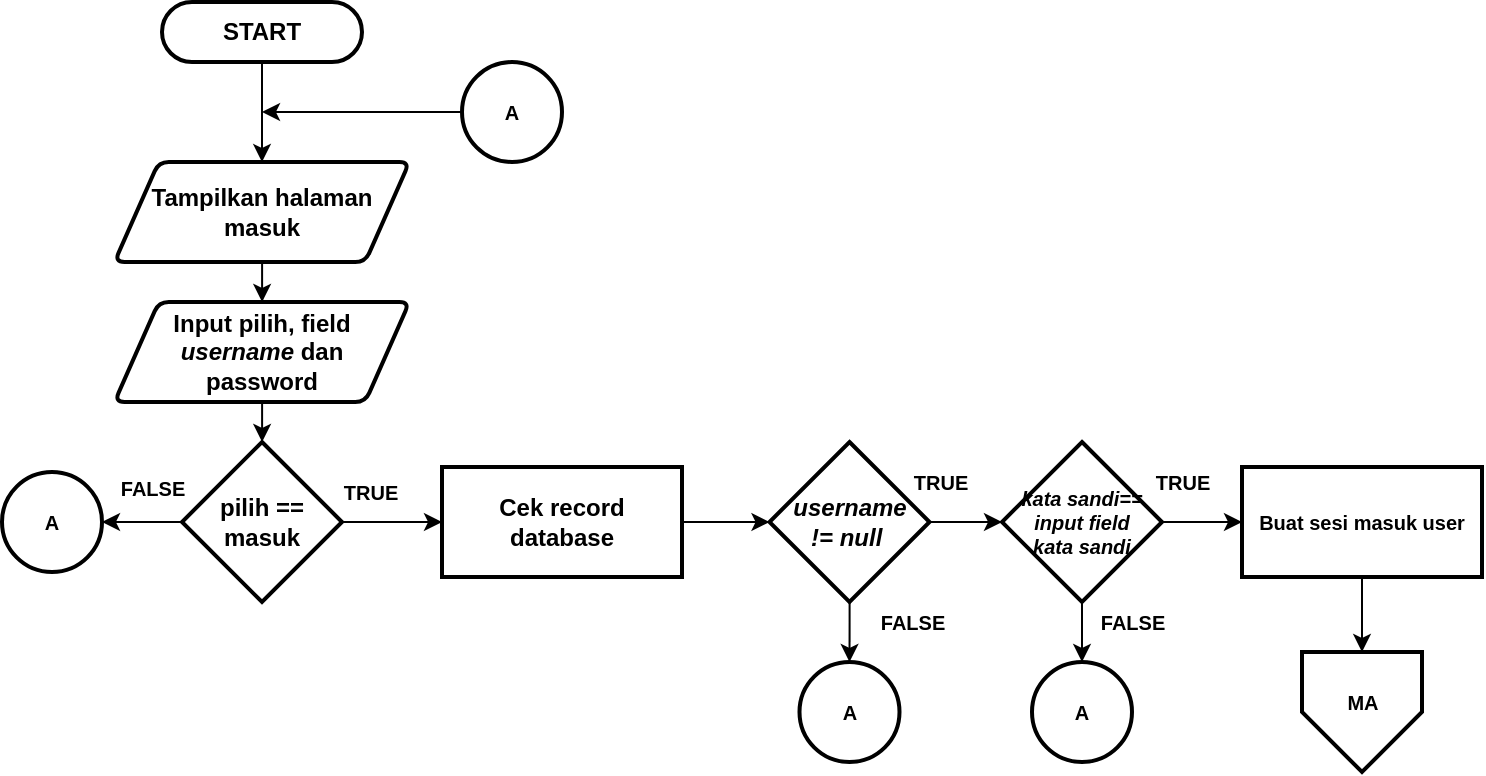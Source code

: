 <mxfile version="14.2.9" type="device"><diagram id="69oSUe1p_X5P3evOlQN-" name="Page-1"><mxGraphModel dx="1019" dy="1661" grid="1" gridSize="10" guides="1" tooltips="1" connect="1" arrows="1" fold="1" page="1" pageScale="1" pageWidth="827" pageHeight="1169" math="0" shadow="0"><root><mxCell id="0"/><mxCell id="1" parent="0"/><mxCell id="yv57A4aCft9RbrZBexvl-2" style="edgeStyle=orthogonalEdgeStyle;rounded=0;orthogonalLoop=1;jettySize=auto;html=1;entryX=0.5;entryY=0;entryDx=0;entryDy=0;" parent="1" source="rsrmureQloupQ6FpY0Y4-1" target="yv57A4aCft9RbrZBexvl-1" edge="1"><mxGeometry relative="1" as="geometry"/></mxCell><mxCell id="rsrmureQloupQ6FpY0Y4-1" value="&lt;span&gt;START&lt;/span&gt;" style="rounded=1;whiteSpace=wrap;html=1;absoluteArcSize=1;arcSize=64;strokeWidth=2;fontStyle=1" parent="1" vertex="1"><mxGeometry x="90" y="-1120" width="100" height="30" as="geometry"/></mxCell><mxCell id="rsrmureQloupQ6FpY0Y4-6" style="edgeStyle=orthogonalEdgeStyle;rounded=0;orthogonalLoop=1;jettySize=auto;html=1;entryX=0.5;entryY=0;entryDx=0;entryDy=0;entryPerimeter=0;fontSize=12;" parent="1" edge="1"><mxGeometry relative="1" as="geometry"><mxPoint x="500" y="430" as="sourcePoint"/><Array as="points"><mxPoint x="500" y="470"/><mxPoint x="600" y="470"/><mxPoint x="600" y="130"/><mxPoint x="700" y="130"/></Array></mxGeometry></mxCell><mxCell id="rsrmureQloupQ6FpY0Y4-7" style="edgeStyle=orthogonalEdgeStyle;rounded=0;orthogonalLoop=1;jettySize=auto;html=1;entryX=0.5;entryY=0;entryDx=0;entryDy=0;entryPerimeter=0;fontSize=12;" parent="1" edge="1"><mxGeometry relative="1" as="geometry"><mxPoint x="480" y="400" as="sourcePoint"/><Array as="points"><mxPoint x="480" y="440"/><mxPoint x="580" y="440"/><mxPoint x="580" y="100"/><mxPoint x="680" y="100"/></Array></mxGeometry></mxCell><mxCell id="NdwZXRMTqd_Qo4pJmeZn-2" style="edgeStyle=orthogonalEdgeStyle;rounded=0;orthogonalLoop=1;jettySize=auto;html=1;" parent="1" source="yv57A4aCft9RbrZBexvl-1" target="NdwZXRMTqd_Qo4pJmeZn-1" edge="1"><mxGeometry relative="1" as="geometry"/></mxCell><mxCell id="yv57A4aCft9RbrZBexvl-1" value="Tampilkan halaman&lt;br&gt;masuk" style="shape=parallelogram;html=1;strokeWidth=2;perimeter=parallelogramPerimeter;whiteSpace=wrap;rounded=1;arcSize=10;size=0.15;fontStyle=1" parent="1" vertex="1"><mxGeometry x="66.25" y="-1040" width="147.5" height="50" as="geometry"/></mxCell><mxCell id="NdwZXRMTqd_Qo4pJmeZn-5" style="edgeStyle=orthogonalEdgeStyle;rounded=0;orthogonalLoop=1;jettySize=auto;html=1;entryX=0.5;entryY=0;entryDx=0;entryDy=0;" parent="1" source="NdwZXRMTqd_Qo4pJmeZn-1" target="NdwZXRMTqd_Qo4pJmeZn-4" edge="1"><mxGeometry relative="1" as="geometry"/></mxCell><mxCell id="NdwZXRMTqd_Qo4pJmeZn-1" value="Input pilih, field &lt;br&gt;&lt;i&gt;username &lt;/i&gt;dan &lt;br&gt;password" style="shape=parallelogram;html=1;strokeWidth=2;perimeter=parallelogramPerimeter;whiteSpace=wrap;rounded=1;arcSize=10;size=0.15;fontStyle=1" parent="1" vertex="1"><mxGeometry x="66.25" y="-970" width="147.5" height="50" as="geometry"/></mxCell><mxCell id="NdwZXRMTqd_Qo4pJmeZn-7" style="edgeStyle=orthogonalEdgeStyle;rounded=0;orthogonalLoop=1;jettySize=auto;html=1;entryX=0;entryY=0.5;entryDx=0;entryDy=0;" parent="1" source="NdwZXRMTqd_Qo4pJmeZn-4" target="NdwZXRMTqd_Qo4pJmeZn-6" edge="1"><mxGeometry relative="1" as="geometry"/></mxCell><mxCell id="NdwZXRMTqd_Qo4pJmeZn-23" style="edgeStyle=orthogonalEdgeStyle;rounded=0;orthogonalLoop=1;jettySize=auto;html=1;entryX=1;entryY=0.5;entryDx=0;entryDy=0;fontSize=10;" parent="1" source="NdwZXRMTqd_Qo4pJmeZn-4" target="NdwZXRMTqd_Qo4pJmeZn-22" edge="1"><mxGeometry relative="1" as="geometry"/></mxCell><mxCell id="NdwZXRMTqd_Qo4pJmeZn-4" value="&lt;b&gt;pilih == &lt;br&gt;masuk&lt;/b&gt;" style="rhombus;whiteSpace=wrap;html=1;strokeWidth=2;" parent="1" vertex="1"><mxGeometry x="100" y="-900" width="80" height="80" as="geometry"/></mxCell><mxCell id="NdwZXRMTqd_Qo4pJmeZn-13" style="edgeStyle=orthogonalEdgeStyle;rounded=0;orthogonalLoop=1;jettySize=auto;html=1;entryX=0;entryY=0.5;entryDx=0;entryDy=0;" parent="1" source="NdwZXRMTqd_Qo4pJmeZn-6" target="NdwZXRMTqd_Qo4pJmeZn-11" edge="1"><mxGeometry relative="1" as="geometry"/></mxCell><mxCell id="NdwZXRMTqd_Qo4pJmeZn-6" value="Cek record database" style="rounded=0;whiteSpace=wrap;html=1;strokeWidth=2;fontStyle=1" parent="1" vertex="1"><mxGeometry x="230" y="-887.5" width="120" height="55" as="geometry"/></mxCell><mxCell id="NdwZXRMTqd_Qo4pJmeZn-16" style="edgeStyle=orthogonalEdgeStyle;rounded=0;orthogonalLoop=1;jettySize=auto;html=1;" parent="1" source="NdwZXRMTqd_Qo4pJmeZn-11" target="NdwZXRMTqd_Qo4pJmeZn-15" edge="1"><mxGeometry relative="1" as="geometry"/></mxCell><mxCell id="NdwZXRMTqd_Qo4pJmeZn-26" style="edgeStyle=orthogonalEdgeStyle;rounded=0;orthogonalLoop=1;jettySize=auto;html=1;entryX=0.5;entryY=0;entryDx=0;entryDy=0;fontSize=10;" parent="1" source="NdwZXRMTqd_Qo4pJmeZn-11" target="NdwZXRMTqd_Qo4pJmeZn-24" edge="1"><mxGeometry relative="1" as="geometry"/></mxCell><mxCell id="NdwZXRMTqd_Qo4pJmeZn-11" value="&lt;b&gt;&lt;i&gt;username&lt;br&gt;!= null&amp;nbsp;&lt;/i&gt;&lt;/b&gt;" style="rhombus;whiteSpace=wrap;html=1;strokeWidth=2;" parent="1" vertex="1"><mxGeometry x="393.75" y="-900" width="80" height="80" as="geometry"/></mxCell><mxCell id="NdwZXRMTqd_Qo4pJmeZn-12" style="edgeStyle=orthogonalEdgeStyle;rounded=0;orthogonalLoop=1;jettySize=auto;html=1;exitX=0.5;exitY=1;exitDx=0;exitDy=0;" parent="1" source="NdwZXRMTqd_Qo4pJmeZn-6" target="NdwZXRMTqd_Qo4pJmeZn-6" edge="1"><mxGeometry relative="1" as="geometry"/></mxCell><mxCell id="NdwZXRMTqd_Qo4pJmeZn-28" style="edgeStyle=orthogonalEdgeStyle;rounded=0;orthogonalLoop=1;jettySize=auto;html=1;entryX=0.5;entryY=0;entryDx=0;entryDy=0;fontSize=10;" parent="1" source="NdwZXRMTqd_Qo4pJmeZn-15" target="NdwZXRMTqd_Qo4pJmeZn-27" edge="1"><mxGeometry relative="1" as="geometry"/></mxCell><mxCell id="NdwZXRMTqd_Qo4pJmeZn-30" style="edgeStyle=orthogonalEdgeStyle;rounded=0;orthogonalLoop=1;jettySize=auto;html=1;entryX=0;entryY=0.5;entryDx=0;entryDy=0;fontSize=10;" parent="1" source="NdwZXRMTqd_Qo4pJmeZn-15" target="NdwZXRMTqd_Qo4pJmeZn-29" edge="1"><mxGeometry relative="1" as="geometry"/></mxCell><mxCell id="NdwZXRMTqd_Qo4pJmeZn-15" value="&lt;b style=&quot;font-size: 10px&quot;&gt;&lt;i style=&quot;font-size: 10px&quot;&gt;kata sandi==&lt;br style=&quot;font-size: 10px&quot;&gt;input field&lt;br style=&quot;font-size: 10px&quot;&gt;kata sandi&lt;br style=&quot;font-size: 10px&quot;&gt;&lt;/i&gt;&lt;/b&gt;" style="rhombus;whiteSpace=wrap;html=1;strokeWidth=2;fontSize=10;" parent="1" vertex="1"><mxGeometry x="510" y="-900" width="80" height="80" as="geometry"/></mxCell><mxCell id="NdwZXRMTqd_Qo4pJmeZn-19" style="edgeStyle=orthogonalEdgeStyle;rounded=0;orthogonalLoop=1;jettySize=auto;html=1;fontSize=10;" parent="1" source="NdwZXRMTqd_Qo4pJmeZn-18" edge="1"><mxGeometry relative="1" as="geometry"><mxPoint x="140" y="-1065" as="targetPoint"/></mxGeometry></mxCell><mxCell id="NdwZXRMTqd_Qo4pJmeZn-18" value="A" style="ellipse;whiteSpace=wrap;html=1;aspect=fixed;strokeWidth=2;fontSize=10;fontStyle=1" parent="1" vertex="1"><mxGeometry x="240" y="-1090" width="50" height="50" as="geometry"/></mxCell><mxCell id="NdwZXRMTqd_Qo4pJmeZn-22" value="A" style="ellipse;whiteSpace=wrap;html=1;aspect=fixed;strokeWidth=2;fontSize=10;fontStyle=1" parent="1" vertex="1"><mxGeometry x="10" y="-885" width="50" height="50" as="geometry"/></mxCell><mxCell id="NdwZXRMTqd_Qo4pJmeZn-24" value="A" style="ellipse;whiteSpace=wrap;html=1;aspect=fixed;strokeWidth=2;fontSize=10;fontStyle=1" parent="1" vertex="1"><mxGeometry x="408.75" y="-790" width="50" height="50" as="geometry"/></mxCell><mxCell id="NdwZXRMTqd_Qo4pJmeZn-27" value="A" style="ellipse;whiteSpace=wrap;html=1;aspect=fixed;strokeWidth=2;fontSize=10;fontStyle=1" parent="1" vertex="1"><mxGeometry x="525" y="-790" width="50" height="50" as="geometry"/></mxCell><mxCell id="NdwZXRMTqd_Qo4pJmeZn-32" style="edgeStyle=orthogonalEdgeStyle;rounded=0;orthogonalLoop=1;jettySize=auto;html=1;entryX=0.5;entryY=0;entryDx=0;entryDy=0;fontSize=10;" parent="1" source="NdwZXRMTqd_Qo4pJmeZn-29" target="NdwZXRMTqd_Qo4pJmeZn-31" edge="1"><mxGeometry relative="1" as="geometry"/></mxCell><mxCell id="NdwZXRMTqd_Qo4pJmeZn-29" value="Buat sesi masuk user" style="rounded=0;whiteSpace=wrap;html=1;strokeWidth=2;fontSize=10;fontStyle=1" parent="1" vertex="1"><mxGeometry x="630" y="-887.5" width="120" height="55" as="geometry"/></mxCell><mxCell id="NdwZXRMTqd_Qo4pJmeZn-31" value="" style="verticalLabelPosition=bottom;verticalAlign=top;html=1;shape=offPageConnector;rounded=0;size=0.5;strokeWidth=2;fontSize=10;" parent="1" vertex="1"><mxGeometry x="660" y="-795" width="60" height="60" as="geometry"/></mxCell><mxCell id="NdwZXRMTqd_Qo4pJmeZn-33" value="&lt;b&gt;MA&lt;/b&gt;" style="text;html=1;align=center;verticalAlign=middle;resizable=0;points=[];autosize=1;fontSize=10;" parent="1" vertex="1"><mxGeometry x="675" y="-780" width="30" height="20" as="geometry"/></mxCell><mxCell id="NdwZXRMTqd_Qo4pJmeZn-34" value="TRUE" style="text;html=1;align=center;verticalAlign=middle;resizable=0;points=[];autosize=1;fontSize=10;fontStyle=1" parent="1" vertex="1"><mxGeometry x="173.75" y="-885" width="40" height="20" as="geometry"/></mxCell><mxCell id="NdwZXRMTqd_Qo4pJmeZn-35" value="TRUE" style="text;html=1;align=center;verticalAlign=middle;resizable=0;points=[];autosize=1;fontSize=10;fontStyle=1" parent="1" vertex="1"><mxGeometry x="458.75" y="-890" width="40" height="20" as="geometry"/></mxCell><mxCell id="NdwZXRMTqd_Qo4pJmeZn-36" value="TRUE" style="text;html=1;align=center;verticalAlign=middle;resizable=0;points=[];autosize=1;fontSize=10;fontStyle=1" parent="1" vertex="1"><mxGeometry x="580" y="-890" width="40" height="20" as="geometry"/></mxCell><mxCell id="NdwZXRMTqd_Qo4pJmeZn-37" value="&lt;b&gt;FALSE&lt;/b&gt;" style="text;html=1;align=center;verticalAlign=middle;resizable=0;points=[];autosize=1;fontSize=10;" parent="1" vertex="1"><mxGeometry x="440" y="-820" width="50" height="20" as="geometry"/></mxCell><mxCell id="NdwZXRMTqd_Qo4pJmeZn-39" value="&lt;b&gt;FALSE&lt;/b&gt;" style="text;html=1;align=center;verticalAlign=middle;resizable=0;points=[];autosize=1;fontSize=10;" parent="1" vertex="1"><mxGeometry x="550" y="-820" width="50" height="20" as="geometry"/></mxCell><mxCell id="NdwZXRMTqd_Qo4pJmeZn-40" value="&lt;b&gt;FALSE&lt;/b&gt;" style="text;html=1;align=center;verticalAlign=middle;resizable=0;points=[];autosize=1;fontSize=10;" parent="1" vertex="1"><mxGeometry x="60" y="-887.5" width="50" height="20" as="geometry"/></mxCell></root></mxGraphModel></diagram></mxfile>